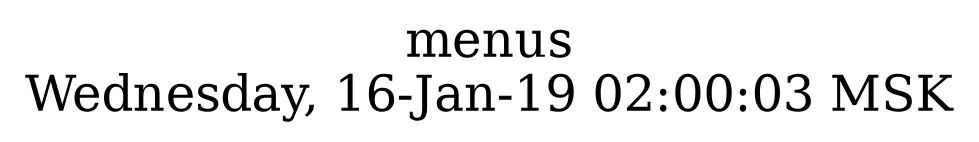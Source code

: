 digraph G {
graph [
  fontsize="24";
  label="menus\nWednesday, 16-Jan-19 02:00:03 MSK";
  nojustify=true;
  ordering=out;
  rankdir=LR;
  size="30";
];
}
